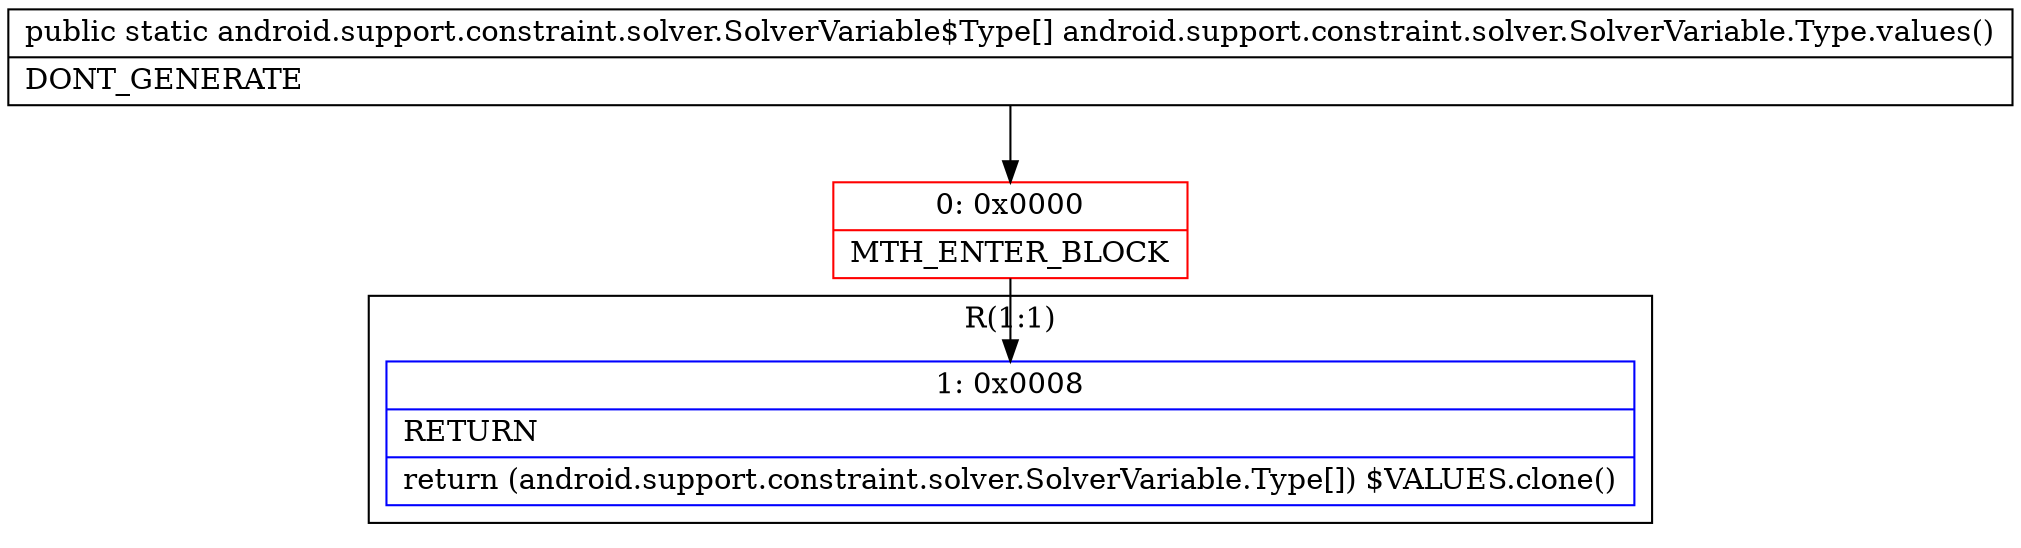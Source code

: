 digraph "CFG forandroid.support.constraint.solver.SolverVariable.Type.values()[Landroid\/support\/constraint\/solver\/SolverVariable$Type;" {
subgraph cluster_Region_831120364 {
label = "R(1:1)";
node [shape=record,color=blue];
Node_1 [shape=record,label="{1\:\ 0x0008|RETURN\l|return (android.support.constraint.solver.SolverVariable.Type[]) $VALUES.clone()\l}"];
}
Node_0 [shape=record,color=red,label="{0\:\ 0x0000|MTH_ENTER_BLOCK\l}"];
MethodNode[shape=record,label="{public static android.support.constraint.solver.SolverVariable$Type[] android.support.constraint.solver.SolverVariable.Type.values()  | DONT_GENERATE\l}"];
MethodNode -> Node_0;
Node_0 -> Node_1;
}

